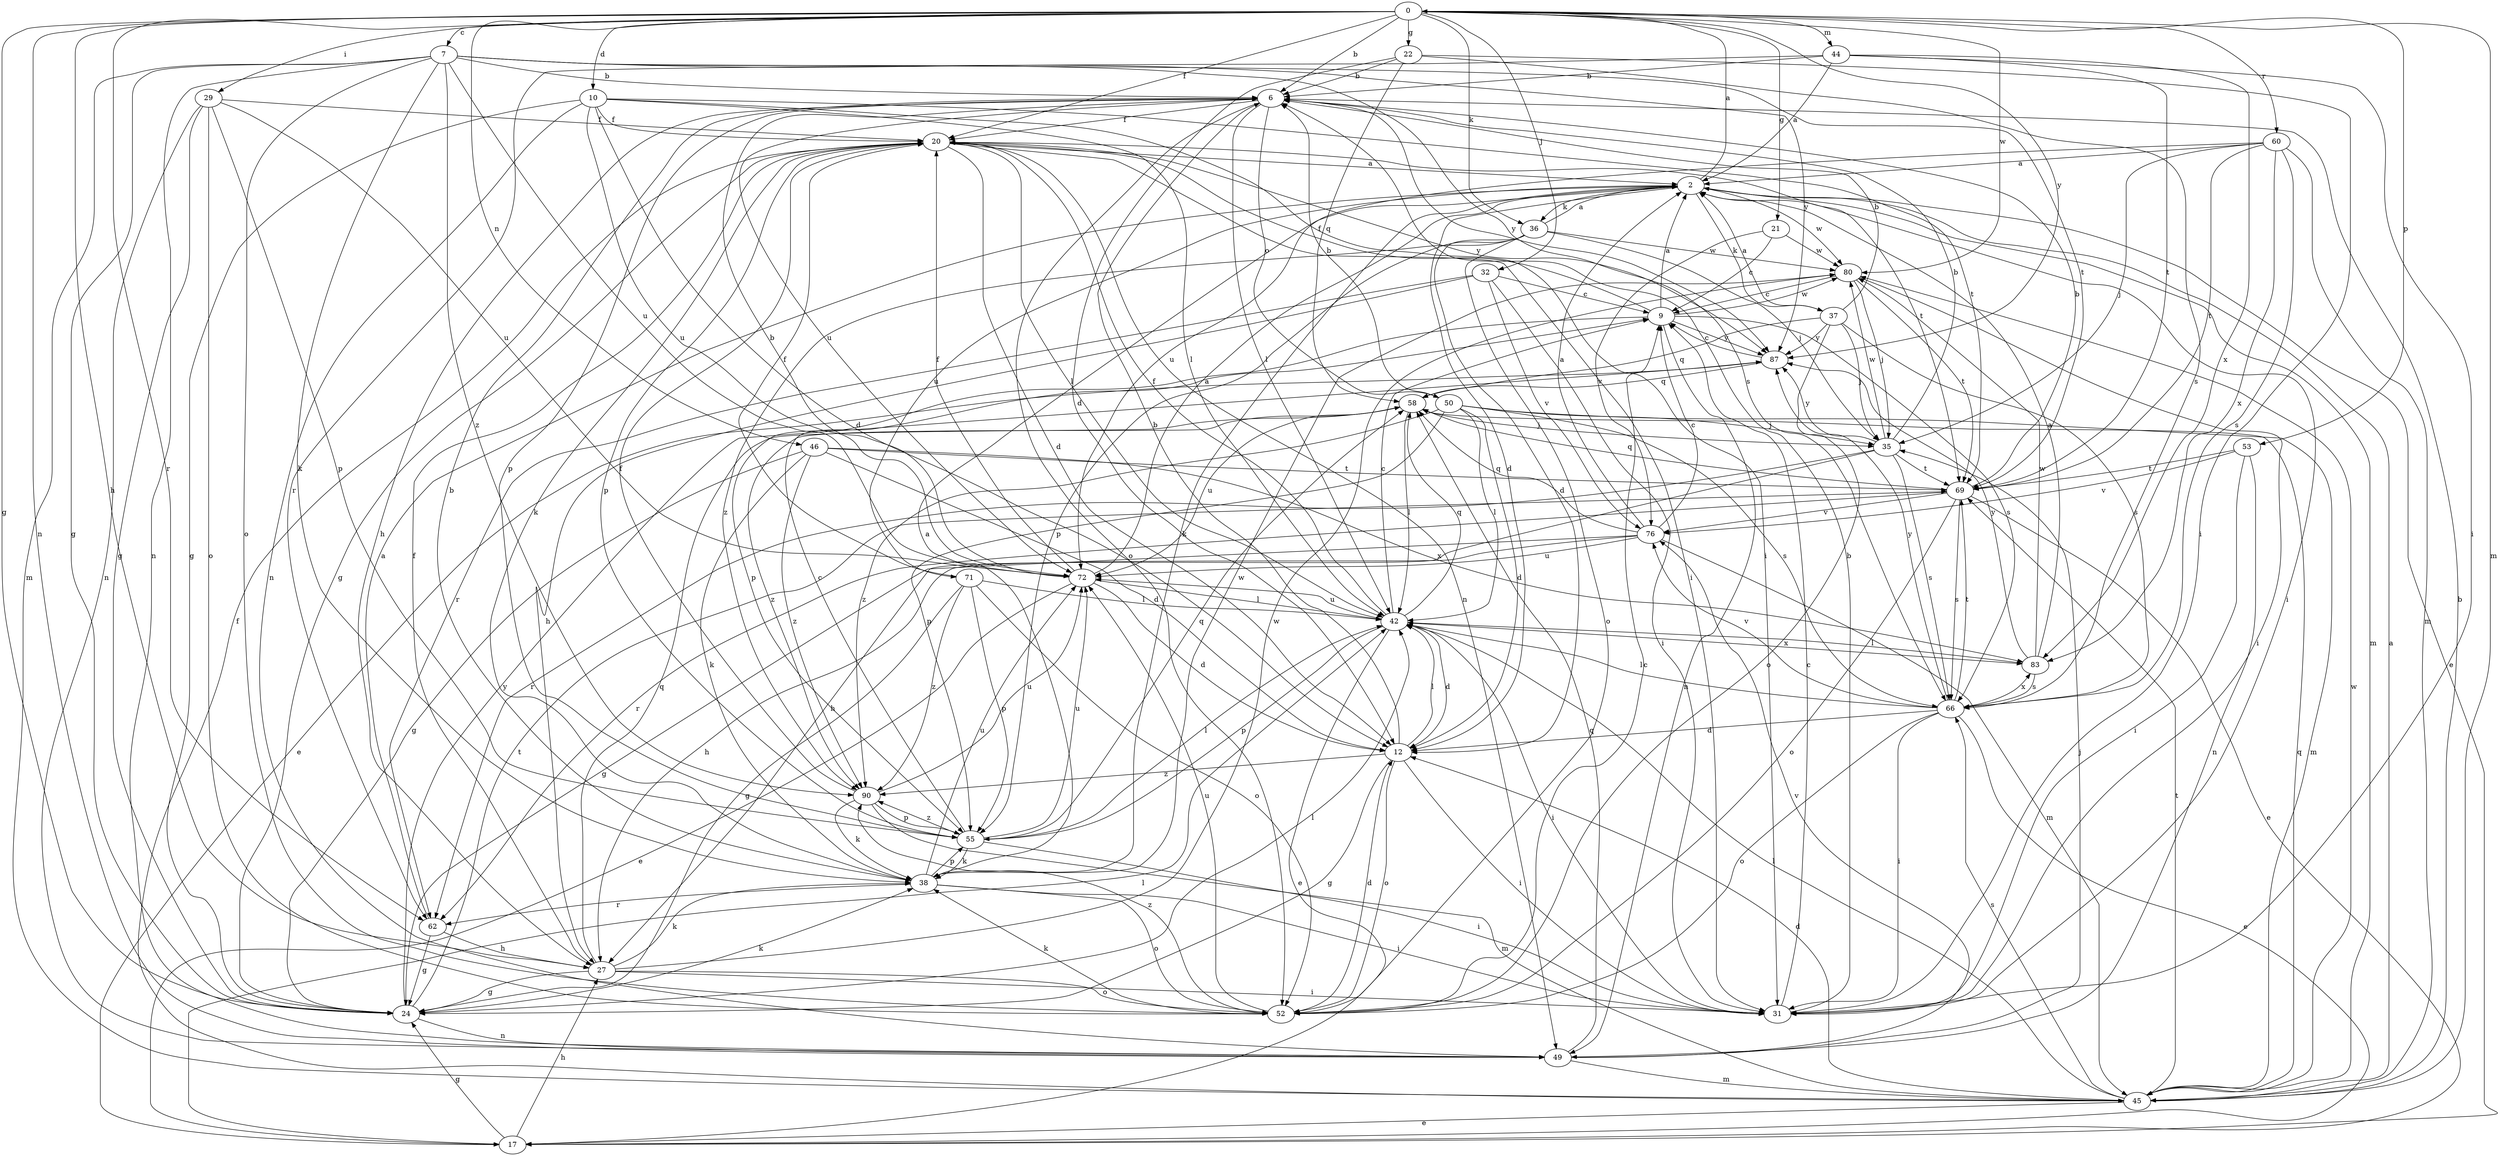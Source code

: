 strict digraph  {
0;
2;
6;
7;
9;
10;
12;
17;
20;
21;
22;
24;
27;
29;
31;
32;
35;
36;
37;
38;
42;
44;
45;
46;
49;
50;
52;
53;
55;
58;
60;
62;
66;
69;
71;
72;
76;
80;
83;
87;
90;
0 -> 6  [label=b];
0 -> 7  [label=c];
0 -> 10  [label=d];
0 -> 20  [label=f];
0 -> 21  [label=g];
0 -> 22  [label=g];
0 -> 24  [label=g];
0 -> 27  [label=h];
0 -> 29  [label=i];
0 -> 32  [label=j];
0 -> 36  [label=k];
0 -> 44  [label=m];
0 -> 45  [label=m];
0 -> 46  [label=n];
0 -> 49  [label=n];
0 -> 53  [label=p];
0 -> 60  [label=r];
0 -> 62  [label=r];
0 -> 80  [label=w];
0 -> 87  [label=y];
2 -> 0  [label=a];
2 -> 12  [label=d];
2 -> 17  [label=e];
2 -> 31  [label=i];
2 -> 36  [label=k];
2 -> 37  [label=k];
2 -> 38  [label=k];
2 -> 45  [label=m];
2 -> 71  [label=u];
2 -> 80  [label=w];
6 -> 20  [label=f];
6 -> 27  [label=h];
6 -> 42  [label=l];
6 -> 50  [label=o];
6 -> 52  [label=o];
6 -> 55  [label=p];
6 -> 72  [label=u];
6 -> 87  [label=y];
7 -> 6  [label=b];
7 -> 24  [label=g];
7 -> 38  [label=k];
7 -> 45  [label=m];
7 -> 49  [label=n];
7 -> 52  [label=o];
7 -> 66  [label=s];
7 -> 69  [label=t];
7 -> 72  [label=u];
7 -> 87  [label=y];
7 -> 90  [label=z];
9 -> 2  [label=a];
9 -> 20  [label=f];
9 -> 49  [label=n];
9 -> 55  [label=p];
9 -> 66  [label=s];
9 -> 80  [label=w];
9 -> 87  [label=y];
10 -> 12  [label=d];
10 -> 20  [label=f];
10 -> 24  [label=g];
10 -> 31  [label=i];
10 -> 42  [label=l];
10 -> 49  [label=n];
10 -> 69  [label=t];
10 -> 72  [label=u];
12 -> 6  [label=b];
12 -> 24  [label=g];
12 -> 31  [label=i];
12 -> 42  [label=l];
12 -> 52  [label=o];
12 -> 90  [label=z];
17 -> 24  [label=g];
17 -> 27  [label=h];
17 -> 42  [label=l];
20 -> 2  [label=a];
20 -> 12  [label=d];
20 -> 24  [label=g];
20 -> 31  [label=i];
20 -> 38  [label=k];
20 -> 42  [label=l];
20 -> 49  [label=n];
20 -> 55  [label=p];
20 -> 69  [label=t];
20 -> 87  [label=y];
21 -> 9  [label=c];
21 -> 76  [label=v];
21 -> 80  [label=w];
22 -> 6  [label=b];
22 -> 12  [label=d];
22 -> 31  [label=i];
22 -> 58  [label=q];
22 -> 66  [label=s];
24 -> 38  [label=k];
24 -> 42  [label=l];
24 -> 49  [label=n];
24 -> 69  [label=t];
24 -> 87  [label=y];
27 -> 20  [label=f];
27 -> 24  [label=g];
27 -> 31  [label=i];
27 -> 38  [label=k];
27 -> 52  [label=o];
27 -> 58  [label=q];
27 -> 80  [label=w];
29 -> 20  [label=f];
29 -> 24  [label=g];
29 -> 49  [label=n];
29 -> 52  [label=o];
29 -> 55  [label=p];
29 -> 72  [label=u];
31 -> 6  [label=b];
31 -> 9  [label=c];
32 -> 9  [label=c];
32 -> 27  [label=h];
32 -> 31  [label=i];
32 -> 62  [label=r];
32 -> 76  [label=v];
35 -> 6  [label=b];
35 -> 27  [label=h];
35 -> 62  [label=r];
35 -> 66  [label=s];
35 -> 69  [label=t];
35 -> 80  [label=w];
35 -> 87  [label=y];
36 -> 2  [label=a];
36 -> 12  [label=d];
36 -> 35  [label=j];
36 -> 52  [label=o];
36 -> 55  [label=p];
36 -> 80  [label=w];
36 -> 90  [label=z];
37 -> 2  [label=a];
37 -> 6  [label=b];
37 -> 35  [label=j];
37 -> 52  [label=o];
37 -> 58  [label=q];
37 -> 66  [label=s];
37 -> 87  [label=y];
38 -> 2  [label=a];
38 -> 6  [label=b];
38 -> 31  [label=i];
38 -> 52  [label=o];
38 -> 55  [label=p];
38 -> 62  [label=r];
38 -> 72  [label=u];
38 -> 80  [label=w];
42 -> 9  [label=c];
42 -> 12  [label=d];
42 -> 17  [label=e];
42 -> 20  [label=f];
42 -> 31  [label=i];
42 -> 55  [label=p];
42 -> 58  [label=q];
42 -> 72  [label=u];
42 -> 83  [label=x];
44 -> 2  [label=a];
44 -> 6  [label=b];
44 -> 31  [label=i];
44 -> 62  [label=r];
44 -> 69  [label=t];
44 -> 83  [label=x];
45 -> 2  [label=a];
45 -> 6  [label=b];
45 -> 12  [label=d];
45 -> 17  [label=e];
45 -> 20  [label=f];
45 -> 42  [label=l];
45 -> 58  [label=q];
45 -> 66  [label=s];
45 -> 69  [label=t];
45 -> 80  [label=w];
46 -> 12  [label=d];
46 -> 24  [label=g];
46 -> 38  [label=k];
46 -> 69  [label=t];
46 -> 83  [label=x];
46 -> 90  [label=z];
49 -> 35  [label=j];
49 -> 45  [label=m];
49 -> 58  [label=q];
49 -> 76  [label=v];
50 -> 6  [label=b];
50 -> 12  [label=d];
50 -> 35  [label=j];
50 -> 42  [label=l];
50 -> 45  [label=m];
50 -> 55  [label=p];
50 -> 66  [label=s];
50 -> 90  [label=z];
52 -> 9  [label=c];
52 -> 12  [label=d];
52 -> 38  [label=k];
52 -> 72  [label=u];
52 -> 90  [label=z];
53 -> 31  [label=i];
53 -> 49  [label=n];
53 -> 69  [label=t];
53 -> 76  [label=v];
55 -> 9  [label=c];
55 -> 31  [label=i];
55 -> 38  [label=k];
55 -> 42  [label=l];
55 -> 58  [label=q];
55 -> 72  [label=u];
55 -> 90  [label=z];
58 -> 35  [label=j];
58 -> 42  [label=l];
58 -> 72  [label=u];
58 -> 90  [label=z];
60 -> 2  [label=a];
60 -> 35  [label=j];
60 -> 45  [label=m];
60 -> 66  [label=s];
60 -> 69  [label=t];
60 -> 72  [label=u];
60 -> 83  [label=x];
62 -> 2  [label=a];
62 -> 24  [label=g];
62 -> 27  [label=h];
66 -> 12  [label=d];
66 -> 17  [label=e];
66 -> 31  [label=i];
66 -> 42  [label=l];
66 -> 52  [label=o];
66 -> 69  [label=t];
66 -> 76  [label=v];
66 -> 83  [label=x];
66 -> 87  [label=y];
69 -> 6  [label=b];
69 -> 17  [label=e];
69 -> 52  [label=o];
69 -> 58  [label=q];
69 -> 62  [label=r];
69 -> 66  [label=s];
69 -> 76  [label=v];
71 -> 20  [label=f];
71 -> 24  [label=g];
71 -> 42  [label=l];
71 -> 52  [label=o];
71 -> 55  [label=p];
71 -> 90  [label=z];
72 -> 2  [label=a];
72 -> 6  [label=b];
72 -> 12  [label=d];
72 -> 17  [label=e];
72 -> 20  [label=f];
72 -> 42  [label=l];
76 -> 2  [label=a];
76 -> 9  [label=c];
76 -> 24  [label=g];
76 -> 27  [label=h];
76 -> 45  [label=m];
76 -> 58  [label=q];
76 -> 72  [label=u];
80 -> 9  [label=c];
80 -> 31  [label=i];
80 -> 35  [label=j];
80 -> 69  [label=t];
83 -> 2  [label=a];
83 -> 42  [label=l];
83 -> 66  [label=s];
83 -> 80  [label=w];
83 -> 87  [label=y];
87 -> 9  [label=c];
87 -> 17  [label=e];
87 -> 58  [label=q];
90 -> 20  [label=f];
90 -> 38  [label=k];
90 -> 45  [label=m];
90 -> 55  [label=p];
90 -> 72  [label=u];
}
